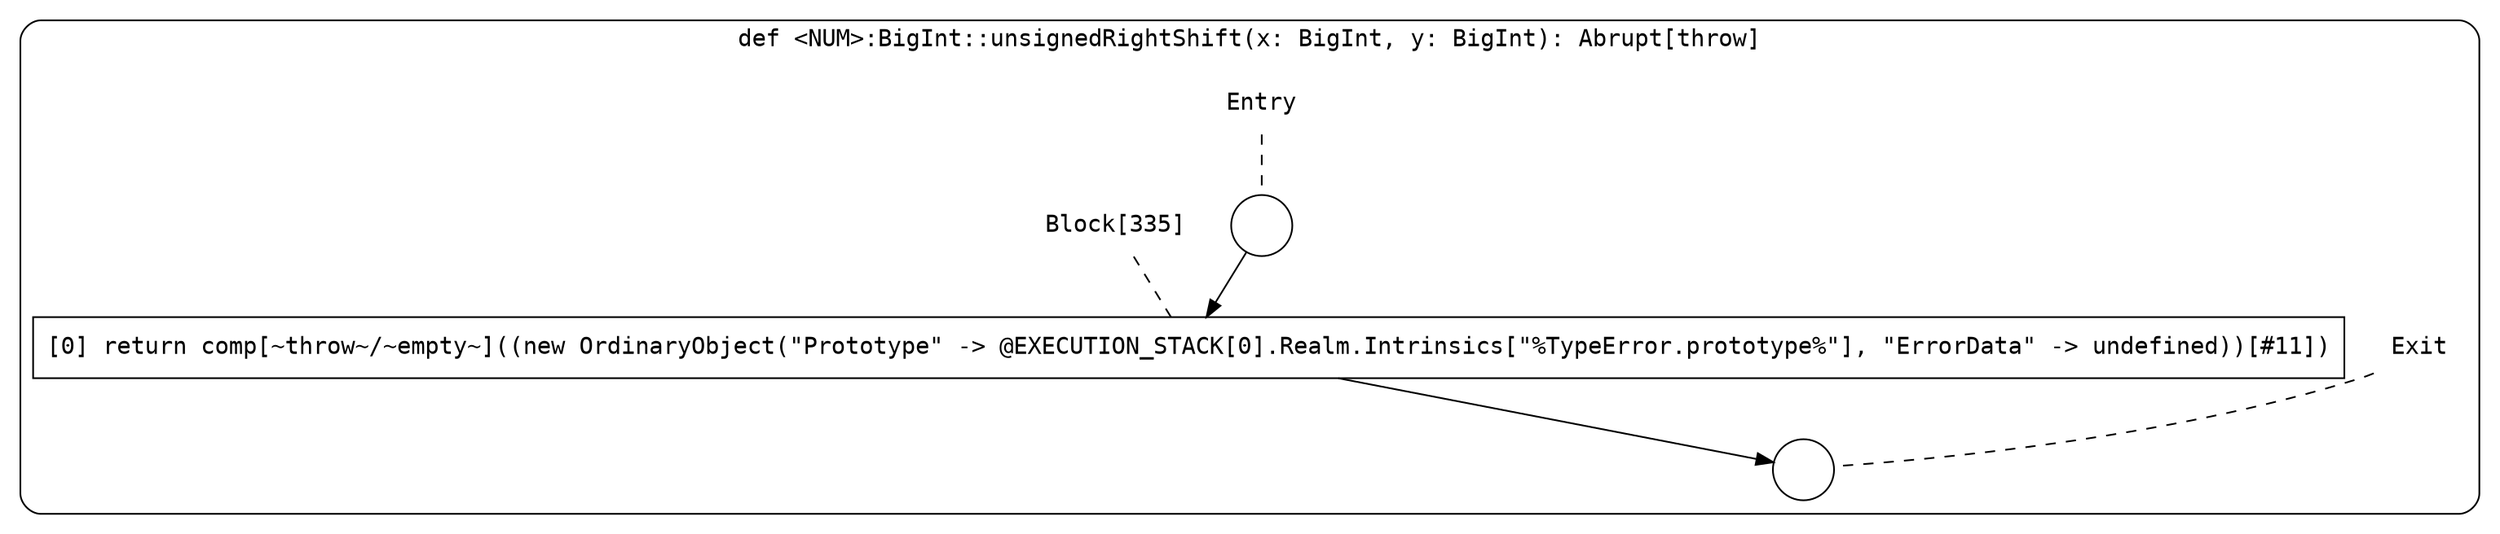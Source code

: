 digraph {
  graph [fontname = "Consolas"]
  node [fontname = "Consolas"]
  edge [fontname = "Consolas"]
  subgraph cluster42 {
    label = "def <NUM>:BigInt::unsignedRightShift(x: BigInt, y: BigInt): Abrupt[throw]"
    style = rounded
    cluster42_entry_name [shape=none, label=<<font color="black">Entry</font>>]
    cluster42_entry_name -> cluster42_entry [arrowhead=none, color="black", style=dashed]
    cluster42_entry [shape=circle label=" " color="black" fillcolor="white" style=filled]
    cluster42_entry -> node335 [color="black"]
    cluster42_exit_name [shape=none, label=<<font color="black">Exit</font>>]
    cluster42_exit_name -> cluster42_exit [arrowhead=none, color="black", style=dashed]
    cluster42_exit [shape=circle label=" " color="black" fillcolor="white" style=filled]
    node335_name [shape=none, label=<<font color="black">Block[335]</font>>]
    node335_name -> node335 [arrowhead=none, color="black", style=dashed]
    node335 [shape=box, label=<<font color="black">[0] return comp[~throw~/~empty~]((new OrdinaryObject(&quot;Prototype&quot; -&gt; @EXECUTION_STACK[0].Realm.Intrinsics[&quot;%TypeError.prototype%&quot;], &quot;ErrorData&quot; -&gt; undefined))[#11])<BR ALIGN="LEFT"/></font>> color="black" fillcolor="white", style=filled]
    node335 -> cluster42_exit [color="black"]
  }
}